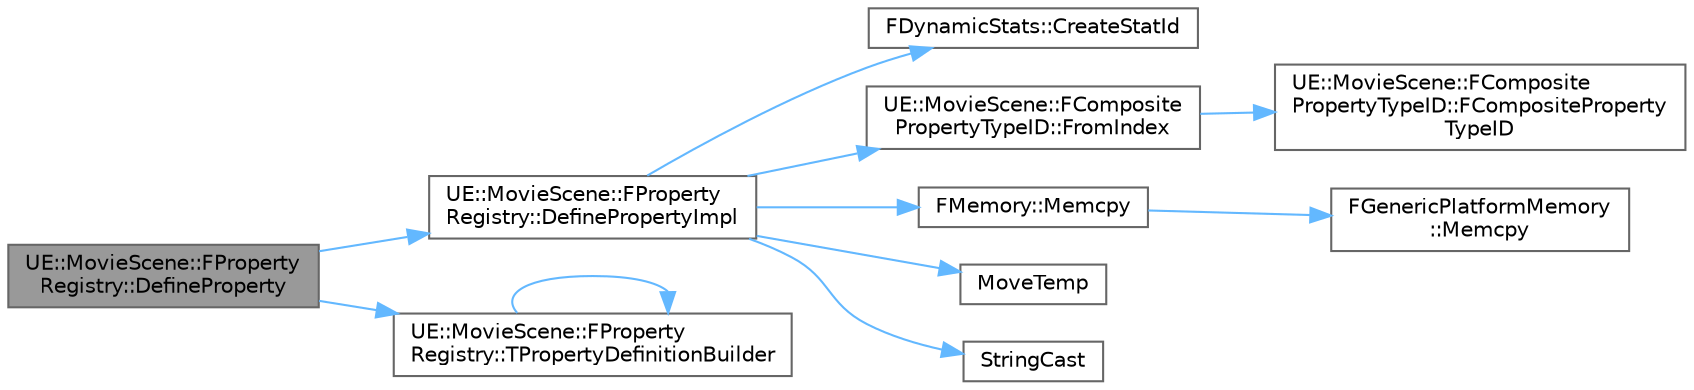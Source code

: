 digraph "UE::MovieScene::FPropertyRegistry::DefineProperty"
{
 // INTERACTIVE_SVG=YES
 // LATEX_PDF_SIZE
  bgcolor="transparent";
  edge [fontname=Helvetica,fontsize=10,labelfontname=Helvetica,labelfontsize=10];
  node [fontname=Helvetica,fontsize=10,shape=box,height=0.2,width=0.4];
  rankdir="LR";
  Node1 [id="Node000001",label="UE::MovieScene::FProperty\lRegistry::DefineProperty",height=0.2,width=0.4,color="gray40", fillcolor="grey60", style="filled", fontcolor="black",tooltip="Define a new animatable property type from its components."];
  Node1 -> Node2 [id="edge1_Node000001_Node000002",color="steelblue1",style="solid",tooltip=" "];
  Node2 [id="Node000002",label="UE::MovieScene::FProperty\lRegistry::DefinePropertyImpl",height=0.2,width=0.4,color="grey40", fillcolor="white", style="filled",URL="$d4/df4/classUE_1_1MovieScene_1_1FPropertyRegistry.html#a273a85b4856776ee520a0b54c2677a4e",tooltip="Define a new animatable property type from its components."];
  Node2 -> Node3 [id="edge2_Node000002_Node000003",color="steelblue1",style="solid",tooltip=" "];
  Node3 [id="Node000003",label="FDynamicStats::CreateStatId",height=0.2,width=0.4,color="grey40", fillcolor="white", style="filled",URL="$d5/ded/structFDynamicStats.html#a38ce0121c1c0e3548fa5fd79fa882aa0",tooltip="Create a new stat id and registers it with the stats system."];
  Node2 -> Node4 [id="edge3_Node000002_Node000004",color="steelblue1",style="solid",tooltip=" "];
  Node4 [id="Node000004",label="UE::MovieScene::FComposite\lPropertyTypeID::FromIndex",height=0.2,width=0.4,color="grey40", fillcolor="white", style="filled",URL="$d6/d23/structUE_1_1MovieScene_1_1FCompositePropertyTypeID.html#aecde1fda38d2b345aa08d81e99aefee5",tooltip=" "];
  Node4 -> Node5 [id="edge4_Node000004_Node000005",color="steelblue1",style="solid",tooltip=" "];
  Node5 [id="Node000005",label="UE::MovieScene::FComposite\lPropertyTypeID::FCompositeProperty\lTypeID",height=0.2,width=0.4,color="grey40", fillcolor="white", style="filled",URL="$d6/d23/structUE_1_1MovieScene_1_1FCompositePropertyTypeID.html#aa95d6ce1f7788e096be9b5dd9b0e7834",tooltip=" "];
  Node2 -> Node6 [id="edge5_Node000002_Node000006",color="steelblue1",style="solid",tooltip=" "];
  Node6 [id="Node000006",label="FMemory::Memcpy",height=0.2,width=0.4,color="grey40", fillcolor="white", style="filled",URL="$de/d4a/structFMemory.html#af5c0a2f1987809876d6d72269851e89c",tooltip=" "];
  Node6 -> Node7 [id="edge6_Node000006_Node000007",color="steelblue1",style="solid",tooltip=" "];
  Node7 [id="Node000007",label="FGenericPlatformMemory\l::Memcpy",height=0.2,width=0.4,color="grey40", fillcolor="white", style="filled",URL="$d3/dfd/structFGenericPlatformMemory.html#a13ca9511967a7af8d1c2c3beab1208e2",tooltip=" "];
  Node2 -> Node8 [id="edge7_Node000002_Node000008",color="steelblue1",style="solid",tooltip=" "];
  Node8 [id="Node000008",label="MoveTemp",height=0.2,width=0.4,color="grey40", fillcolor="white", style="filled",URL="$d4/d24/UnrealTemplate_8h.html#ad5e6c049aeb9c9115fec514ba581dbb6",tooltip="MoveTemp will cast a reference to an rvalue reference."];
  Node2 -> Node9 [id="edge8_Node000002_Node000009",color="steelblue1",style="solid",tooltip=" "];
  Node9 [id="Node000009",label="StringCast",height=0.2,width=0.4,color="grey40", fillcolor="white", style="filled",URL="$d3/ddf/StringConv_8h.html#abd427673c153d995de7f1ecb050bd49b",tooltip="StringCast example usage:"];
  Node1 -> Node10 [id="edge9_Node000001_Node000010",color="steelblue1",style="solid",tooltip=" "];
  Node10 [id="Node000010",label="UE::MovieScene::FProperty\lRegistry::TPropertyDefinitionBuilder",height=0.2,width=0.4,color="grey40", fillcolor="white", style="filled",URL="$d4/df4/classUE_1_1MovieScene_1_1FPropertyRegistry.html#a399d33fe8d1e1c867119c676312ba3a8",tooltip=" "];
  Node10 -> Node10 [id="edge10_Node000010_Node000010",color="steelblue1",style="solid",tooltip=" "];
}
